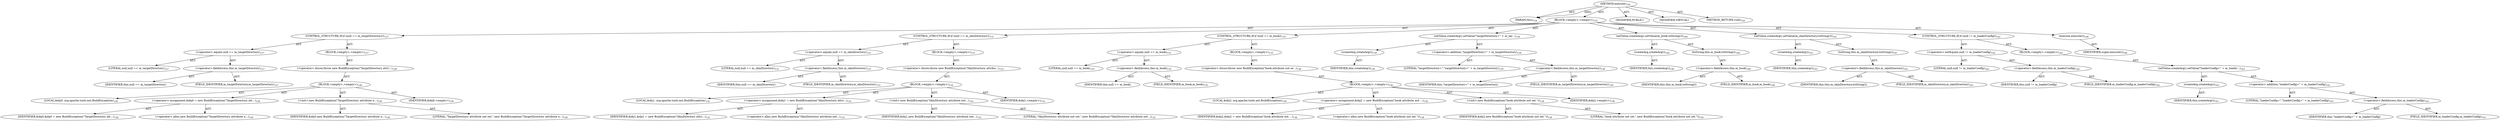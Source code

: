 digraph "execute" {  
"111669149701" [label = <(METHOD,execute)<SUB>124</SUB>> ]
"115964116992" [label = <(PARAM,this)<SUB>124</SUB>> ]
"25769803781" [label = <(BLOCK,&lt;empty&gt;,&lt;empty&gt;)<SUB>125</SUB>> ]
"47244640256" [label = <(CONTROL_STRUCTURE,IF,if (null == m_targetDirectory))<SUB>127</SUB>> ]
"30064771083" [label = <(&lt;operator&gt;.equals,null == m_targetDirectory)<SUB>127</SUB>> ]
"90194313219" [label = <(LITERAL,null,null == m_targetDirectory)<SUB>127</SUB>> ]
"30064771084" [label = <(&lt;operator&gt;.fieldAccess,this.m_targetDirectory)<SUB>127</SUB>> ]
"68719476751" [label = <(IDENTIFIER,this,null == m_targetDirectory)> ]
"55834574852" [label = <(FIELD_IDENTIFIER,m_targetDirectory,m_targetDirectory)<SUB>127</SUB>> ]
"25769803782" [label = <(BLOCK,&lt;empty&gt;,&lt;empty&gt;)<SUB>127</SUB>> ]
"30064771085" [label = <(&lt;operator&gt;.throw,throw new BuildException(&quot;TargetDirectory attri...)<SUB>128</SUB>> ]
"25769803783" [label = <(BLOCK,&lt;empty&gt;,&lt;empty&gt;)<SUB>128</SUB>> ]
"94489280512" [label = <(LOCAL,$obj0: org.apache.tools.ant.BuildException)<SUB>128</SUB>> ]
"30064771086" [label = <(&lt;operator&gt;.assignment,$obj0 = new BuildException(&quot;TargetDirectory att...)<SUB>128</SUB>> ]
"68719476752" [label = <(IDENTIFIER,$obj0,$obj0 = new BuildException(&quot;TargetDirectory att...)<SUB>128</SUB>> ]
"30064771087" [label = <(&lt;operator&gt;.alloc,new BuildException(&quot;TargetDirectory attribute n...)<SUB>128</SUB>> ]
"30064771088" [label = <(&lt;init&gt;,new BuildException(&quot;TargetDirectory attribute n...)<SUB>128</SUB>> ]
"68719476753" [label = <(IDENTIFIER,$obj0,new BuildException(&quot;TargetDirectory attribute n...)<SUB>128</SUB>> ]
"90194313220" [label = <(LITERAL,&quot;TargetDirectory attribute not set.&quot;,new BuildException(&quot;TargetDirectory attribute n...)<SUB>128</SUB>> ]
"68719476754" [label = <(IDENTIFIER,$obj0,&lt;empty&gt;)<SUB>128</SUB>> ]
"47244640257" [label = <(CONTROL_STRUCTURE,IF,if (null == m_skinDirectory))<SUB>131</SUB>> ]
"30064771089" [label = <(&lt;operator&gt;.equals,null == m_skinDirectory)<SUB>131</SUB>> ]
"90194313221" [label = <(LITERAL,null,null == m_skinDirectory)<SUB>131</SUB>> ]
"30064771090" [label = <(&lt;operator&gt;.fieldAccess,this.m_skinDirectory)<SUB>131</SUB>> ]
"68719476755" [label = <(IDENTIFIER,this,null == m_skinDirectory)> ]
"55834574853" [label = <(FIELD_IDENTIFIER,m_skinDirectory,m_skinDirectory)<SUB>131</SUB>> ]
"25769803784" [label = <(BLOCK,&lt;empty&gt;,&lt;empty&gt;)<SUB>131</SUB>> ]
"30064771091" [label = <(&lt;operator&gt;.throw,throw new BuildException(&quot;SkinDirectory attribu...)<SUB>132</SUB>> ]
"25769803785" [label = <(BLOCK,&lt;empty&gt;,&lt;empty&gt;)<SUB>132</SUB>> ]
"94489280513" [label = <(LOCAL,$obj1: org.apache.tools.ant.BuildException)<SUB>132</SUB>> ]
"30064771092" [label = <(&lt;operator&gt;.assignment,$obj1 = new BuildException(&quot;SkinDirectory attri...)<SUB>132</SUB>> ]
"68719476756" [label = <(IDENTIFIER,$obj1,$obj1 = new BuildException(&quot;SkinDirectory attri...)<SUB>132</SUB>> ]
"30064771093" [label = <(&lt;operator&gt;.alloc,new BuildException(&quot;SkinDirectory attribute not...)<SUB>132</SUB>> ]
"30064771094" [label = <(&lt;init&gt;,new BuildException(&quot;SkinDirectory attribute not...)<SUB>132</SUB>> ]
"68719476757" [label = <(IDENTIFIER,$obj1,new BuildException(&quot;SkinDirectory attribute not...)<SUB>132</SUB>> ]
"90194313222" [label = <(LITERAL,&quot;SkinDirectory attribute not set.&quot;,new BuildException(&quot;SkinDirectory attribute not...)<SUB>132</SUB>> ]
"68719476758" [label = <(IDENTIFIER,$obj1,&lt;empty&gt;)<SUB>132</SUB>> ]
"47244640258" [label = <(CONTROL_STRUCTURE,IF,if (null == m_book))<SUB>135</SUB>> ]
"30064771095" [label = <(&lt;operator&gt;.equals,null == m_book)<SUB>135</SUB>> ]
"90194313223" [label = <(LITERAL,null,null == m_book)<SUB>135</SUB>> ]
"30064771096" [label = <(&lt;operator&gt;.fieldAccess,this.m_book)<SUB>135</SUB>> ]
"68719476759" [label = <(IDENTIFIER,this,null == m_book)> ]
"55834574854" [label = <(FIELD_IDENTIFIER,m_book,m_book)<SUB>135</SUB>> ]
"25769803786" [label = <(BLOCK,&lt;empty&gt;,&lt;empty&gt;)<SUB>135</SUB>> ]
"30064771097" [label = <(&lt;operator&gt;.throw,throw new BuildException(&quot;book attribute not se...)<SUB>136</SUB>> ]
"25769803787" [label = <(BLOCK,&lt;empty&gt;,&lt;empty&gt;)<SUB>136</SUB>> ]
"94489280514" [label = <(LOCAL,$obj2: org.apache.tools.ant.BuildException)<SUB>136</SUB>> ]
"30064771098" [label = <(&lt;operator&gt;.assignment,$obj2 = new BuildException(&quot;book attribute not ...)<SUB>136</SUB>> ]
"68719476760" [label = <(IDENTIFIER,$obj2,$obj2 = new BuildException(&quot;book attribute not ...)<SUB>136</SUB>> ]
"30064771099" [label = <(&lt;operator&gt;.alloc,new BuildException(&quot;book attribute not set.&quot;))<SUB>136</SUB>> ]
"30064771100" [label = <(&lt;init&gt;,new BuildException(&quot;book attribute not set.&quot;))<SUB>136</SUB>> ]
"68719476761" [label = <(IDENTIFIER,$obj2,new BuildException(&quot;book attribute not set.&quot;))<SUB>136</SUB>> ]
"90194313224" [label = <(LITERAL,&quot;book attribute not set.&quot;,new BuildException(&quot;book attribute not set.&quot;))<SUB>136</SUB>> ]
"68719476762" [label = <(IDENTIFIER,$obj2,&lt;empty&gt;)<SUB>136</SUB>> ]
"30064771101" [label = <(setValue,createArg().setValue(&quot;targetDirectory=&quot; + m_tar...)<SUB>139</SUB>> ]
"30064771102" [label = <(createArg,createArg())<SUB>139</SUB>> ]
"68719476736" [label = <(IDENTIFIER,this,createArg())<SUB>139</SUB>> ]
"30064771103" [label = <(&lt;operator&gt;.addition,&quot;targetDirectory=&quot; + m_targetDirectory)<SUB>139</SUB>> ]
"90194313225" [label = <(LITERAL,&quot;targetDirectory=&quot;,&quot;targetDirectory=&quot; + m_targetDirectory)<SUB>139</SUB>> ]
"30064771104" [label = <(&lt;operator&gt;.fieldAccess,this.m_targetDirectory)<SUB>139</SUB>> ]
"68719476763" [label = <(IDENTIFIER,this,&quot;targetDirectory=&quot; + m_targetDirectory)> ]
"55834574855" [label = <(FIELD_IDENTIFIER,m_targetDirectory,m_targetDirectory)<SUB>139</SUB>> ]
"30064771105" [label = <(setValue,createArg().setValue(m_book.toString()))<SUB>140</SUB>> ]
"30064771106" [label = <(createArg,createArg())<SUB>140</SUB>> ]
"68719476737" [label = <(IDENTIFIER,this,createArg())<SUB>140</SUB>> ]
"30064771107" [label = <(toString,this.m_book.toString())<SUB>140</SUB>> ]
"30064771108" [label = <(&lt;operator&gt;.fieldAccess,this.m_book)<SUB>140</SUB>> ]
"68719476764" [label = <(IDENTIFIER,this,this.m_book.toString())> ]
"55834574856" [label = <(FIELD_IDENTIFIER,m_book,m_book)<SUB>140</SUB>> ]
"30064771109" [label = <(setValue,createArg().setValue(m_skinDirectory.toString()))<SUB>141</SUB>> ]
"30064771110" [label = <(createArg,createArg())<SUB>141</SUB>> ]
"68719476738" [label = <(IDENTIFIER,this,createArg())<SUB>141</SUB>> ]
"30064771111" [label = <(toString,this.m_skinDirectory.toString())<SUB>141</SUB>> ]
"30064771112" [label = <(&lt;operator&gt;.fieldAccess,this.m_skinDirectory)<SUB>141</SUB>> ]
"68719476765" [label = <(IDENTIFIER,this,this.m_skinDirectory.toString())> ]
"55834574857" [label = <(FIELD_IDENTIFIER,m_skinDirectory,m_skinDirectory)<SUB>141</SUB>> ]
"47244640259" [label = <(CONTROL_STRUCTURE,IF,if (null != m_loaderConfig))<SUB>142</SUB>> ]
"30064771113" [label = <(&lt;operator&gt;.notEquals,null != m_loaderConfig)<SUB>142</SUB>> ]
"90194313226" [label = <(LITERAL,null,null != m_loaderConfig)<SUB>142</SUB>> ]
"30064771114" [label = <(&lt;operator&gt;.fieldAccess,this.m_loaderConfig)<SUB>142</SUB>> ]
"68719476766" [label = <(IDENTIFIER,this,null != m_loaderConfig)> ]
"55834574858" [label = <(FIELD_IDENTIFIER,m_loaderConfig,m_loaderConfig)<SUB>142</SUB>> ]
"25769803788" [label = <(BLOCK,&lt;empty&gt;,&lt;empty&gt;)<SUB>142</SUB>> ]
"30064771115" [label = <(setValue,createArg().setValue(&quot;loaderConfig=&quot; + m_loader...)<SUB>143</SUB>> ]
"30064771116" [label = <(createArg,createArg())<SUB>143</SUB>> ]
"68719476739" [label = <(IDENTIFIER,this,createArg())<SUB>143</SUB>> ]
"30064771117" [label = <(&lt;operator&gt;.addition,&quot;loaderConfig=&quot; + m_loaderConfig)<SUB>143</SUB>> ]
"90194313227" [label = <(LITERAL,&quot;loaderConfig=&quot;,&quot;loaderConfig=&quot; + m_loaderConfig)<SUB>143</SUB>> ]
"30064771118" [label = <(&lt;operator&gt;.fieldAccess,this.m_loaderConfig)<SUB>143</SUB>> ]
"68719476767" [label = <(IDENTIFIER,this,&quot;loaderConfig=&quot; + m_loaderConfig)> ]
"55834574859" [label = <(FIELD_IDENTIFIER,m_loaderConfig,m_loaderConfig)<SUB>143</SUB>> ]
"30064771119" [label = <(execute,execute())<SUB>146</SUB>> ]
"68719476768" [label = <(IDENTIFIER,super,execute())<SUB>146</SUB>> ]
"133143986190" [label = <(MODIFIER,PUBLIC)> ]
"133143986191" [label = <(MODIFIER,VIRTUAL)> ]
"128849018885" [label = <(METHOD_RETURN,void)<SUB>124</SUB>> ]
  "111669149701" -> "115964116992"  [ label = "AST: "] 
  "111669149701" -> "25769803781"  [ label = "AST: "] 
  "111669149701" -> "133143986190"  [ label = "AST: "] 
  "111669149701" -> "133143986191"  [ label = "AST: "] 
  "111669149701" -> "128849018885"  [ label = "AST: "] 
  "25769803781" -> "47244640256"  [ label = "AST: "] 
  "25769803781" -> "47244640257"  [ label = "AST: "] 
  "25769803781" -> "47244640258"  [ label = "AST: "] 
  "25769803781" -> "30064771101"  [ label = "AST: "] 
  "25769803781" -> "30064771105"  [ label = "AST: "] 
  "25769803781" -> "30064771109"  [ label = "AST: "] 
  "25769803781" -> "47244640259"  [ label = "AST: "] 
  "25769803781" -> "30064771119"  [ label = "AST: "] 
  "47244640256" -> "30064771083"  [ label = "AST: "] 
  "47244640256" -> "25769803782"  [ label = "AST: "] 
  "30064771083" -> "90194313219"  [ label = "AST: "] 
  "30064771083" -> "30064771084"  [ label = "AST: "] 
  "30064771084" -> "68719476751"  [ label = "AST: "] 
  "30064771084" -> "55834574852"  [ label = "AST: "] 
  "25769803782" -> "30064771085"  [ label = "AST: "] 
  "30064771085" -> "25769803783"  [ label = "AST: "] 
  "25769803783" -> "94489280512"  [ label = "AST: "] 
  "25769803783" -> "30064771086"  [ label = "AST: "] 
  "25769803783" -> "30064771088"  [ label = "AST: "] 
  "25769803783" -> "68719476754"  [ label = "AST: "] 
  "30064771086" -> "68719476752"  [ label = "AST: "] 
  "30064771086" -> "30064771087"  [ label = "AST: "] 
  "30064771088" -> "68719476753"  [ label = "AST: "] 
  "30064771088" -> "90194313220"  [ label = "AST: "] 
  "47244640257" -> "30064771089"  [ label = "AST: "] 
  "47244640257" -> "25769803784"  [ label = "AST: "] 
  "30064771089" -> "90194313221"  [ label = "AST: "] 
  "30064771089" -> "30064771090"  [ label = "AST: "] 
  "30064771090" -> "68719476755"  [ label = "AST: "] 
  "30064771090" -> "55834574853"  [ label = "AST: "] 
  "25769803784" -> "30064771091"  [ label = "AST: "] 
  "30064771091" -> "25769803785"  [ label = "AST: "] 
  "25769803785" -> "94489280513"  [ label = "AST: "] 
  "25769803785" -> "30064771092"  [ label = "AST: "] 
  "25769803785" -> "30064771094"  [ label = "AST: "] 
  "25769803785" -> "68719476758"  [ label = "AST: "] 
  "30064771092" -> "68719476756"  [ label = "AST: "] 
  "30064771092" -> "30064771093"  [ label = "AST: "] 
  "30064771094" -> "68719476757"  [ label = "AST: "] 
  "30064771094" -> "90194313222"  [ label = "AST: "] 
  "47244640258" -> "30064771095"  [ label = "AST: "] 
  "47244640258" -> "25769803786"  [ label = "AST: "] 
  "30064771095" -> "90194313223"  [ label = "AST: "] 
  "30064771095" -> "30064771096"  [ label = "AST: "] 
  "30064771096" -> "68719476759"  [ label = "AST: "] 
  "30064771096" -> "55834574854"  [ label = "AST: "] 
  "25769803786" -> "30064771097"  [ label = "AST: "] 
  "30064771097" -> "25769803787"  [ label = "AST: "] 
  "25769803787" -> "94489280514"  [ label = "AST: "] 
  "25769803787" -> "30064771098"  [ label = "AST: "] 
  "25769803787" -> "30064771100"  [ label = "AST: "] 
  "25769803787" -> "68719476762"  [ label = "AST: "] 
  "30064771098" -> "68719476760"  [ label = "AST: "] 
  "30064771098" -> "30064771099"  [ label = "AST: "] 
  "30064771100" -> "68719476761"  [ label = "AST: "] 
  "30064771100" -> "90194313224"  [ label = "AST: "] 
  "30064771101" -> "30064771102"  [ label = "AST: "] 
  "30064771101" -> "30064771103"  [ label = "AST: "] 
  "30064771102" -> "68719476736"  [ label = "AST: "] 
  "30064771103" -> "90194313225"  [ label = "AST: "] 
  "30064771103" -> "30064771104"  [ label = "AST: "] 
  "30064771104" -> "68719476763"  [ label = "AST: "] 
  "30064771104" -> "55834574855"  [ label = "AST: "] 
  "30064771105" -> "30064771106"  [ label = "AST: "] 
  "30064771105" -> "30064771107"  [ label = "AST: "] 
  "30064771106" -> "68719476737"  [ label = "AST: "] 
  "30064771107" -> "30064771108"  [ label = "AST: "] 
  "30064771108" -> "68719476764"  [ label = "AST: "] 
  "30064771108" -> "55834574856"  [ label = "AST: "] 
  "30064771109" -> "30064771110"  [ label = "AST: "] 
  "30064771109" -> "30064771111"  [ label = "AST: "] 
  "30064771110" -> "68719476738"  [ label = "AST: "] 
  "30064771111" -> "30064771112"  [ label = "AST: "] 
  "30064771112" -> "68719476765"  [ label = "AST: "] 
  "30064771112" -> "55834574857"  [ label = "AST: "] 
  "47244640259" -> "30064771113"  [ label = "AST: "] 
  "47244640259" -> "25769803788"  [ label = "AST: "] 
  "30064771113" -> "90194313226"  [ label = "AST: "] 
  "30064771113" -> "30064771114"  [ label = "AST: "] 
  "30064771114" -> "68719476766"  [ label = "AST: "] 
  "30064771114" -> "55834574858"  [ label = "AST: "] 
  "25769803788" -> "30064771115"  [ label = "AST: "] 
  "30064771115" -> "30064771116"  [ label = "AST: "] 
  "30064771115" -> "30064771117"  [ label = "AST: "] 
  "30064771116" -> "68719476739"  [ label = "AST: "] 
  "30064771117" -> "90194313227"  [ label = "AST: "] 
  "30064771117" -> "30064771118"  [ label = "AST: "] 
  "30064771118" -> "68719476767"  [ label = "AST: "] 
  "30064771118" -> "55834574859"  [ label = "AST: "] 
  "30064771119" -> "68719476768"  [ label = "AST: "] 
  "111669149701" -> "115964116992"  [ label = "DDG: "] 
}
